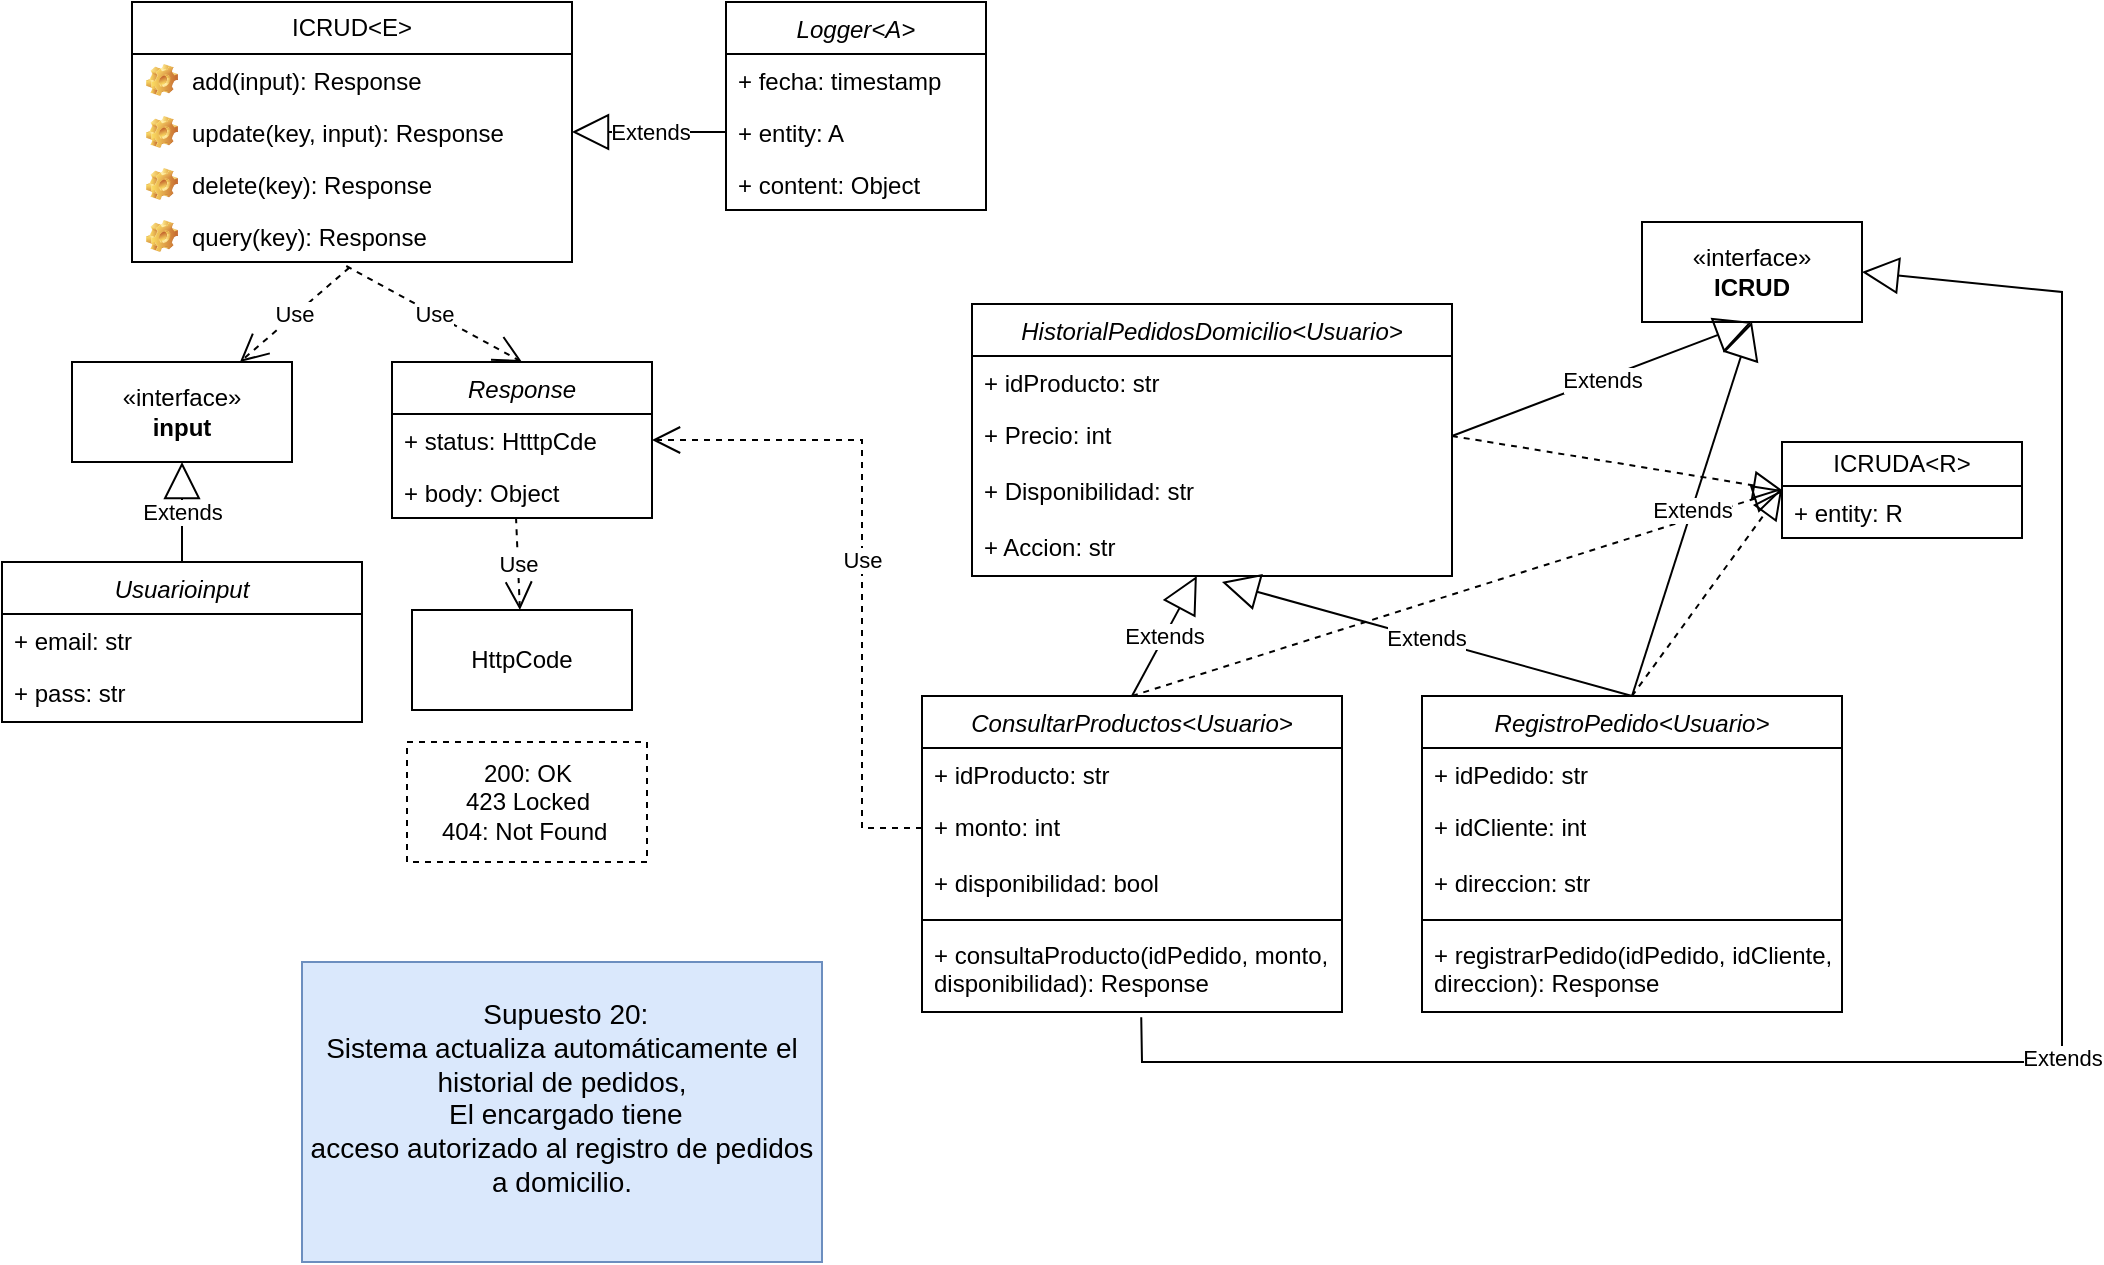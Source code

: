 <mxfile version="28.2.7">
  <diagram id="C5RBs43oDa-KdzZeNtuy" name="Page-1">
    <mxGraphModel dx="2234" dy="698" grid="1" gridSize="10" guides="1" tooltips="1" connect="1" arrows="1" fold="1" page="1" pageScale="1" pageWidth="827" pageHeight="1169" math="0" shadow="0">
      <root>
        <mxCell id="WIyWlLk6GJQsqaUBKTNV-0" />
        <mxCell id="WIyWlLk6GJQsqaUBKTNV-1" parent="WIyWlLk6GJQsqaUBKTNV-0" />
        <mxCell id="mto7gTMof2H8NNvHt07F-1" value="&lt;font style=&quot;font-size: 14px;&quot;&gt;&amp;nbsp;Supuesto 20:&lt;/font&gt;&lt;div&gt;&lt;font style=&quot;font-size: 14px;&quot;&gt;&amp;nbsp;&lt;/font&gt;&lt;span style=&quot;background-color: transparent; color: light-dark(rgb(0, 0, 0), rgb(255, 255, 255));&quot;&gt;&lt;font style=&quot;font-size: 14px;&quot;&gt;Sistema actualiza automáticamente el&amp;nbsp;&lt;/font&gt;&lt;/span&gt;&lt;/div&gt;&lt;div&gt;&lt;span style=&quot;background-color: transparent; color: light-dark(rgb(0, 0, 0), rgb(255, 255, 255));&quot;&gt;&lt;font style=&quot;font-size: 14px;&quot;&gt;historial de pedidos,&lt;/font&gt;&lt;/span&gt;&lt;/div&gt;&lt;div&gt;&lt;span style=&quot;background-color: transparent; color: light-dark(rgb(0, 0, 0), rgb(255, 255, 255));&quot;&gt;&lt;font style=&quot;font-size: 14px;&quot;&gt;&amp;nbsp;El encargado tiene&lt;br&gt; acceso autorizado al registro de pedidos a domicilio.&lt;/font&gt;&lt;/span&gt;&lt;/div&gt;&lt;div&gt;&lt;div&gt;&lt;span style=&quot;background-color: transparent; text-wrap-mode: nowrap; color: rgba(0, 0, 0, 0); font-family: monospace; font-size: 0px;&quot;&gt;%3CmxGraphModel%3E%3Croot%3E%3CmxCell%20id%3D%220%22%2F%3E%3CmxCell%20id%3D%221%22%20parent%3D%220%22%2F%3E%3CmxCell%20id%3D%222%22%20value%3D%22%26lt%3Bfont%20style%3D%26quot%3Bfont-size%3A%2014px%3B%26quot%3B%26gt%3B%26amp%3Bnbsp%3BSupuesto%2016%3A%26lt%3B%2Ffont%26gt%3B%26lt%3Bdiv%26gt%3B%26amp%3Bnbsp%3B%26lt%3Bfont%20style%3D%26quot%3Bfont-size%3A%2014px%3B%26quot%3B%26gt%3BEl%20encargado%20adquiere%20una%20lista%20de%26amp%3Bnbsp%3B%26lt%3B%2Ffont%26gt%3B%26lt%3B%2Fdiv%26gt%3B%26lt%3Bdiv%26gt%3B%26lt%3Bfont%20style%3D%26quot%3Bfont-size%3A%2014px%3B%26quot%3B%26gt%3Btodos%20los%20pedidos%20a%20despachar%2C%26amp%3Bnbsp%3B%26lt%3B%2Ffont%26gt%3B%26lt%3B%2Fdiv%26gt%3B%26lt%3Bdiv%26gt%3B%26lt%3Bfont%20style%3D%26quot%3Bfont-size%3A%2014px%3B%26quot%3B%26gt%3Bel%20cual%20se%26lt%3Bbr%26gt%3B%20actualizar%C3%A1%20a%20medida%20que%20entregue%20y%20lleguen%20m%C3%A1s%20pedidos.%26lt%3B%2Ffont%26gt%3B%26lt%3B%2Fdiv%26gt%3B%22%20style%3D%22html%3D1%3BwhiteSpace%3Dwrap%3BfillColor%3D%23dae8fc%3BstrokeColor%3D%236c8ebf%3B%22%20vertex%3D%221%22%20parent%3D%221%22%3E%3CmxGeometry%20x%3D%22405%22%20y%3D%22540%22%20width%3D%22290%22%20height%3D%22115%22%20as%3D%22geometry%22%2F%3E%3C%2FmxCell%3E%3C%2Froot%3E%3C%2FmxGraphModel%3E&lt;/span&gt;&lt;span style=&quot;background-color: transparent; text-wrap-mode: nowrap; color: rgba(0, 0, 0, 0); font-family: monospace; font-size: 0px;&quot;&gt;%3CmxGraphModel%3E%3Croot%3E%3CmxCell%20id%3D%220%22%2F%3E%3CmxCell%20id%3D%221%22%20parent%3D%220%22%2F%3E%3CmxCell%20id%3D%222%22%20value%3D%22%26lt%3Bfont%20style%3D%26quot%3Bfont-size%3A%2014px%3B%26quot%3B%26gt%3B%26amp%3Bnbsp%3BSupuesto%2016%3A%26lt%3B%2Ffont%26gt%3B%26lt%3Bdiv%26gt%3B%26amp%3Bnbsp%3B%26lt%3Bfont%20style%3D%26quot%3Bfont-size%3A%2014px%3B%26quot%3B%26gt%3BEl%20encargado%20adquiere%20una%20lista%20de%26amp%3Bnbsp%3B%26lt%3B%2Ffont%26gt%3B%26lt%3B%2Fdiv%26gt%3B%26lt%3Bdiv%26gt%3B%26lt%3Bfont%20style%3D%26quot%3Bfont-size%3A%2014px%3B%26quot%3B%26gt%3Btodos%20los%20pedidos%20a%20despachar%2C%26amp%3Bnbsp%3B%26lt%3B%2Ffont%26gt%3B%26lt%3B%2Fdiv%26gt%3B%26lt%3Bdiv%26gt%3B%26lt%3Bfont%20style%3D%26quot%3Bfont-size%3A%2014px%3B%26quot%3B%26gt%3Bel%20cual%20se%26lt%3Bbr%26gt%3B%20actualizar%C3%A1%20a%20medida%20que%20entregue%20y%20lleguen%20m%C3%A1s%20pedidos.%26lt%3B%2Ffont%26gt%3B%26lt%3B%2Fdiv%26gt%3B%22%20style%3D%22html%3D1%3BwhiteSpace%3Dwrap%3BfillColor%3D%23dae8fc%3BstrokeColor%3D%236c8ebf%3B%22%20vertex%3D%221%22%20parent%3D%221%22%3E%3CmxGeometry%20x%3D%22405%22%20y%3D%22540%22%20width%3D%22290%22%20height%3D%22115%22%20as%3D%22geometry%22%2F%3E%3C%2FmxCell%3E%3C%2Froot%3E%3C%2FmxGraphModel%3E&lt;/span&gt;&lt;span style=&quot;background-color: transparent; text-wrap-mode: nowrap; color: rgba(0, 0, 0, 0); font-family: monospace; font-size: 0px;&quot;&gt;%3CmxGraphModel%3E%3Croot%3E%3CmxCell%20id%3D%220%22%2F%3E%3CmxCell%20id%3D%221%22%20parent%3D%220%22%2F%3E%3CmxCell%20id%3D%222%22%20value%3D%22%26lt%3Bfont%20style%3D%26quot%3Bfont-size%3A%2014px%3B%26quot%3B%26gt%3B%26amp%3Bnbsp%3BSupuesto%2016%3A%26lt%3B%2Ffont%26gt%3B%26lt%3Bdiv%26gt%3B%26amp%3Bnbsp%3B%26lt%3Bfont%20style%3D%26quot%3Bfont-size%3A%2014px%3B%26quot%3B%26gt%3BEl%20encargado%20adquiere%20una%20lista%20de%26amp%3Bnbsp%3B%26lt%3B%2Ffont%26gt%3B%26lt%3B%2Fdiv%26gt%3B%26lt%3Bdiv%26gt%3B%26lt%3Bfont%20style%3D%26quot%3Bfont-size%3A%2014px%3B%26quot%3B%26gt%3Btodos%20los%20pedidos%20a%20despachar%2C%26amp%3Bnbsp%3B%26lt%3B%2Ffont%26gt%3B%26lt%3B%2Fdiv%26gt%3B%26lt%3Bdiv%26gt%3B%26lt%3Bfont%20style%3D%26quot%3Bfont-size%3A%2014px%3B%26quot%3B%26gt%3Bel%20cual%20se%26lt%3Bbr%26gt%3B%20actualizar%C3%A1%20a%20medida%20que%20entregue%20y%20lleguen%20m%C3%A1s%20pedidos.%26lt%3B%2Ffont%26gt%3B%26lt%3B%2Fdiv%26gt%3B%22%20style%3D%22html%3D1%3BwhiteSpace%3Dwrap%3BfillColor%3D%23dae8fc%3BstrokeColor%3D%236c8ebf%3B%22%20vertex%3D%221%22%20parent%3D%221%22%3E%3CmxGeometry%20x%3D%22405%22%20y%3D%22540%22%20width%3D%22290%22%20height%3D%22115%22%20as%3D%22geometry%22%2F%3E%3C%2FmxCell%3E%3C%2Froot%3E%3C%2FmxGraphModel%3E&lt;/span&gt;&lt;span style=&quot;background-color: transparent; text-wrap-mode: nowrap; color: rgba(0, 0, 0, 0); font-family: monospace; font-size: 0px;&quot;&gt;%3CmxGraphModel%3E%3Croot%3E%3CmxCell%20id%3D%220%22%2F%3E%3CmxCell%20id%3D%221%22%20parent%3D%220%22%2F%3E%3CmxCell%20id%3D%222%22%20value%3D%22%26lt%3Bfont%20style%3D%26quot%3Bfont-size%3A%2014px%3B%26quot%3B%26gt%3B%26amp%3Bnbsp%3BSupuesto%2016%3A%26lt%3B%2Ffont%26gt%3B%26lt%3Bdiv%26gt%3B%26amp%3Bnbsp%3B%26lt%3Bfont%20style%3D%26quot%3Bfont-size%3A%2014px%3B%26quot%3B%26gt%3BEl%20encargado%20adquiere%20una%20lista%20de%26amp%3Bnbsp%3B%26lt%3B%2Ffont%26gt%3B%26lt%3B%2Fdiv%26gt%3B%26lt%3Bdiv%26gt%3B%26lt%3Bfont%20style%3D%26quot%3Bfont-size%3A%2014px%3B%26quot%3B%26gt%3Btodos%20los%20pedidos%20a%20despachar%2C%26amp%3Bnbsp%3B%26lt%3B%2Ffont%26gt%3B%26lt%3B%2Fdiv%26gt%3B%26lt%3Bdiv%26gt%3B%26lt%3Bfont%20style%3D%26quot%3Bfont-size%3A%2014px%3B%26quot%3B%26gt%3Bel%20cual%20se%26lt%3Bbr%26gt%3B%20actualizar%C3%A1%20a%20medida%20que%20entregue%20y%20lleguen%20m%C3%A1s%20pedidos.%26lt%3B%2Ffont%26gt%3B%26lt%3B%2Fdiv%26gt%3B%22%20style%3D%22html%3D1%3BwhiteSpace%3Dwrap%3BfillColor%3D%23dae8fc%3BstrokeColor%3D%236c8ebf%3B%22%20vertex%3D%221%22%20parent%3D%221%22%3E%3CmxGeometry%20x%3D%22405%22%20y%3D%22540%22%20width%3D%22290%22%20height%3D%22115%22%20as%3D%22geometry%22%2F%3E%3C%2FmxCell%3E%3C%2Froot%3E%3C%2FmxGraphModel%3E&lt;/span&gt;&lt;span style=&quot;background-color: transparent; text-wrap-mode: nowrap; color: rgba(0, 0, 0, 0); font-family: monospace; font-size: 0px;&quot;&gt;%3CmxGraphModel%3E%3Croot%3E%3CmxCell%20id%3D%220%22%2F%3E%3CmxCell%20id%3D%221%22%20parent%3D%220%22%2F%3E%3CmxCell%20id%3D%222%22%20value%3D%22%26lt%3Bfont%20style%3D%26quot%3Bfont-size%3A%2014px%3B%26quot%3B%26gt%3B%26amp%3Bnbsp%3BSupuesto%2016%3A%26lt%3B%2Ffont%26gt%3B%26lt%3Bdiv%26gt%3B%26amp%3Bnbsp%3B%26lt%3Bfont%20style%3D%26quot%3Bfont-size%3A%2014px%3B%26quot%3B%26gt%3BEl%20encargado%20adquiere%20una%20lista%20de%26amp%3Bnbsp%3B%26lt%3B%2Ffont%26gt%3B%26lt%3B%2Fdiv%26gt%3B%26lt%3Bdiv%26gt%3B%26lt%3Bfont%20style%3D%26quot%3Bfont-size%3A%2014px%3B%26quot%3B%26gt%3Btodos%20los%20pedidos%20a%20despachar%2C%26amp%3Bnbsp%3B%26lt%3B%2Ffont%26gt%3B%26lt%3B%2Fdiv%26gt%3B%26lt%3Bdiv%26gt%3B%26lt%3Bfont%20style%3D%26quot%3Bfont-size%3A%2014px%3B%26quot%3B%26gt%3Bel%20cual%20se%26lt%3Bbr%26gt%3B%20actualizar%C3%A1%20a%20medida%20que%20entregue%20y%20lleguen%20m%C3%A1s%20pedidos.%26lt%3B%2Ffont%26gt%3B%26lt%3B%2Fdiv%26gt%3B%22%20style%3D%22html%3D1%3BwhiteSpace%3Dwrap%3BfillColor%3D%23dae8fc%3BstrokeColor%3D%236c8ebf%3B%22%20vertex%3D%221%22%20parent%3D%221%22%3E%3CmxGeometry%20x%3D%22405%22%20y%3D%22540%22%20width%3D%22290%22%20height%3D%22115%22%20as%3D%22geometry%22%2F%3E%3C%2FmxCell%3E%3C%2Froot%3E%3C%2FmxGraphModel%3E&lt;/span&gt;&lt;/div&gt;&lt;/div&gt;" style="html=1;whiteSpace=wrap;fillColor=#dae8fc;strokeColor=#6c8ebf;align=center;" vertex="1" parent="WIyWlLk6GJQsqaUBKTNV-1">
          <mxGeometry x="140" y="560" width="260" height="150" as="geometry" />
        </mxCell>
        <mxCell id="mto7gTMof2H8NNvHt07F-87" value="ICRUD&amp;lt;E&amp;gt;" style="swimlane;fontStyle=0;childLayout=stackLayout;horizontal=1;startSize=26;fillColor=none;horizontalStack=0;resizeParent=1;resizeParentMax=0;resizeLast=0;collapsible=1;marginBottom=0;whiteSpace=wrap;html=1;" vertex="1" parent="WIyWlLk6GJQsqaUBKTNV-1">
          <mxGeometry x="55" y="80" width="220" height="130" as="geometry" />
        </mxCell>
        <mxCell id="mto7gTMof2H8NNvHt07F-88" value="add(input): Response" style="label;fontStyle=0;strokeColor=none;fillColor=none;align=left;verticalAlign=top;overflow=hidden;spacingLeft=28;spacingRight=4;rotatable=0;points=[[0,0.5],[1,0.5]];portConstraint=eastwest;imageWidth=16;imageHeight=16;whiteSpace=wrap;html=1;image=img/clipart/Gear_128x128.png" vertex="1" parent="mto7gTMof2H8NNvHt07F-87">
          <mxGeometry y="26" width="220" height="26" as="geometry" />
        </mxCell>
        <mxCell id="mto7gTMof2H8NNvHt07F-89" value="update(key, input): Response" style="label;fontStyle=0;strokeColor=none;fillColor=none;align=left;verticalAlign=top;overflow=hidden;spacingLeft=28;spacingRight=4;rotatable=0;points=[[0,0.5],[1,0.5]];portConstraint=eastwest;imageWidth=16;imageHeight=16;whiteSpace=wrap;html=1;image=img/clipart/Gear_128x128.png" vertex="1" parent="mto7gTMof2H8NNvHt07F-87">
          <mxGeometry y="52" width="220" height="26" as="geometry" />
        </mxCell>
        <mxCell id="mto7gTMof2H8NNvHt07F-90" value="delete(key): Response" style="label;fontStyle=0;strokeColor=none;fillColor=none;align=left;verticalAlign=top;overflow=hidden;spacingLeft=28;spacingRight=4;rotatable=0;points=[[0,0.5],[1,0.5]];portConstraint=eastwest;imageWidth=16;imageHeight=16;whiteSpace=wrap;html=1;image=img/clipart/Gear_128x128.png" vertex="1" parent="mto7gTMof2H8NNvHt07F-87">
          <mxGeometry y="78" width="220" height="26" as="geometry" />
        </mxCell>
        <mxCell id="mto7gTMof2H8NNvHt07F-91" value="query(key): Response" style="label;fontStyle=0;strokeColor=none;fillColor=none;align=left;verticalAlign=top;overflow=hidden;spacingLeft=28;spacingRight=4;rotatable=0;points=[[0,0.5],[1,0.5]];portConstraint=eastwest;imageWidth=16;imageHeight=16;whiteSpace=wrap;html=1;image=img/clipart/Gear_128x128.png" vertex="1" parent="mto7gTMof2H8NNvHt07F-87">
          <mxGeometry y="104" width="220" height="26" as="geometry" />
        </mxCell>
        <mxCell id="mto7gTMof2H8NNvHt07F-92" value="«interface»&lt;br&gt;&lt;b&gt;input&lt;/b&gt;" style="html=1;whiteSpace=wrap;" vertex="1" parent="WIyWlLk6GJQsqaUBKTNV-1">
          <mxGeometry x="25" y="260" width="110" height="50" as="geometry" />
        </mxCell>
        <mxCell id="mto7gTMof2H8NNvHt07F-93" value="Use" style="endArrow=open;endSize=12;dashed=1;html=1;rounded=0;exitX=0.494;exitY=1.108;exitDx=0;exitDy=0;exitPerimeter=0;" edge="1" parent="WIyWlLk6GJQsqaUBKTNV-1" source="mto7gTMof2H8NNvHt07F-91" target="mto7gTMof2H8NNvHt07F-92">
          <mxGeometry width="160" relative="1" as="geometry">
            <mxPoint x="205" y="310" as="sourcePoint" />
            <mxPoint x="125" y="300" as="targetPoint" />
          </mxGeometry>
        </mxCell>
        <mxCell id="mto7gTMof2H8NNvHt07F-94" value="Usuarioinput" style="swimlane;fontStyle=2;align=center;verticalAlign=top;childLayout=stackLayout;horizontal=1;startSize=26;horizontalStack=0;resizeParent=1;resizeLast=0;collapsible=1;marginBottom=0;rounded=0;shadow=0;strokeWidth=1;" vertex="1" parent="WIyWlLk6GJQsqaUBKTNV-1">
          <mxGeometry x="-10" y="360" width="180" height="80" as="geometry">
            <mxRectangle x="230" y="140" width="160" height="26" as="alternateBounds" />
          </mxGeometry>
        </mxCell>
        <mxCell id="mto7gTMof2H8NNvHt07F-95" value="+ email: str" style="text;strokeColor=none;fillColor=none;align=left;verticalAlign=top;spacingLeft=4;spacingRight=4;overflow=hidden;rotatable=0;points=[[0,0.5],[1,0.5]];portConstraint=eastwest;whiteSpace=wrap;html=1;" vertex="1" parent="mto7gTMof2H8NNvHt07F-94">
          <mxGeometry y="26" width="180" height="26" as="geometry" />
        </mxCell>
        <mxCell id="mto7gTMof2H8NNvHt07F-96" value="+ pass: str" style="text;strokeColor=none;fillColor=none;align=left;verticalAlign=top;spacingLeft=4;spacingRight=4;overflow=hidden;rotatable=0;points=[[0,0.5],[1,0.5]];portConstraint=eastwest;whiteSpace=wrap;html=1;" vertex="1" parent="mto7gTMof2H8NNvHt07F-94">
          <mxGeometry y="52" width="180" height="26" as="geometry" />
        </mxCell>
        <mxCell id="mto7gTMof2H8NNvHt07F-97" value="Extends" style="endArrow=block;endSize=16;endFill=0;html=1;rounded=0;exitX=0.5;exitY=0;exitDx=0;exitDy=0;entryX=0.5;entryY=1;entryDx=0;entryDy=0;" edge="1" parent="WIyWlLk6GJQsqaUBKTNV-1" source="mto7gTMof2H8NNvHt07F-94" target="mto7gTMof2H8NNvHt07F-92">
          <mxGeometry width="160" relative="1" as="geometry">
            <mxPoint x="255" y="310" as="sourcePoint" />
            <mxPoint x="415" y="310" as="targetPoint" />
          </mxGeometry>
        </mxCell>
        <mxCell id="mto7gTMof2H8NNvHt07F-98" value="Response" style="swimlane;fontStyle=2;align=center;verticalAlign=top;childLayout=stackLayout;horizontal=1;startSize=26;horizontalStack=0;resizeParent=1;resizeLast=0;collapsible=1;marginBottom=0;rounded=0;shadow=0;strokeWidth=1;" vertex="1" parent="WIyWlLk6GJQsqaUBKTNV-1">
          <mxGeometry x="185" y="260" width="130" height="78" as="geometry">
            <mxRectangle x="230" y="140" width="160" height="26" as="alternateBounds" />
          </mxGeometry>
        </mxCell>
        <mxCell id="mto7gTMof2H8NNvHt07F-99" value="+ status: HtttpCde" style="text;strokeColor=none;fillColor=none;align=left;verticalAlign=top;spacingLeft=4;spacingRight=4;overflow=hidden;rotatable=0;points=[[0,0.5],[1,0.5]];portConstraint=eastwest;whiteSpace=wrap;html=1;" vertex="1" parent="mto7gTMof2H8NNvHt07F-98">
          <mxGeometry y="26" width="130" height="26" as="geometry" />
        </mxCell>
        <mxCell id="mto7gTMof2H8NNvHt07F-100" value="+ body: Object" style="text;strokeColor=none;fillColor=none;align=left;verticalAlign=top;spacingLeft=4;spacingRight=4;overflow=hidden;rotatable=0;points=[[0,0.5],[1,0.5]];portConstraint=eastwest;whiteSpace=wrap;html=1;" vertex="1" parent="mto7gTMof2H8NNvHt07F-98">
          <mxGeometry y="52" width="130" height="26" as="geometry" />
        </mxCell>
        <mxCell id="mto7gTMof2H8NNvHt07F-101" value="Use" style="endArrow=open;endSize=12;dashed=1;html=1;rounded=0;entryX=0.5;entryY=0;entryDx=0;entryDy=0;exitX=0.487;exitY=1.077;exitDx=0;exitDy=0;exitPerimeter=0;" edge="1" parent="WIyWlLk6GJQsqaUBKTNV-1" source="mto7gTMof2H8NNvHt07F-91" target="mto7gTMof2H8NNvHt07F-98">
          <mxGeometry width="160" relative="1" as="geometry">
            <mxPoint x="165" y="220" as="sourcePoint" />
            <mxPoint x="145" y="267" as="targetPoint" />
          </mxGeometry>
        </mxCell>
        <mxCell id="mto7gTMof2H8NNvHt07F-102" value="HttpCode" style="html=1;whiteSpace=wrap;" vertex="1" parent="WIyWlLk6GJQsqaUBKTNV-1">
          <mxGeometry x="195" y="384" width="110" height="50" as="geometry" />
        </mxCell>
        <mxCell id="mto7gTMof2H8NNvHt07F-103" value="Use" style="endArrow=open;endSize=12;dashed=1;html=1;rounded=0;exitX=0.477;exitY=0.985;exitDx=0;exitDy=0;exitPerimeter=0;" edge="1" parent="WIyWlLk6GJQsqaUBKTNV-1" source="mto7gTMof2H8NNvHt07F-100" target="mto7gTMof2H8NNvHt07F-102">
          <mxGeometry width="160" relative="1" as="geometry">
            <mxPoint x="480" y="340" as="sourcePoint" />
            <mxPoint x="425" y="387" as="targetPoint" />
          </mxGeometry>
        </mxCell>
        <mxCell id="mto7gTMof2H8NNvHt07F-104" value="«interface»&lt;br&gt;&lt;b&gt;ICRUD&lt;/b&gt;" style="html=1;whiteSpace=wrap;" vertex="1" parent="WIyWlLk6GJQsqaUBKTNV-1">
          <mxGeometry x="810" y="190" width="110" height="50" as="geometry" />
        </mxCell>
        <mxCell id="mto7gTMof2H8NNvHt07F-106" value="Use" style="endArrow=open;endSize=12;dashed=1;html=1;rounded=0;entryX=1;entryY=0.5;entryDx=0;entryDy=0;exitX=0;exitY=0.5;exitDx=0;exitDy=0;" edge="1" parent="WIyWlLk6GJQsqaUBKTNV-1" source="mto7gTMof2H8NNvHt07F-120" target="mto7gTMof2H8NNvHt07F-99">
          <mxGeometry width="160" relative="1" as="geometry">
            <mxPoint x="420" y="299" as="sourcePoint" />
            <mxPoint x="473" y="388" as="targetPoint" />
            <Array as="points">
              <mxPoint x="420" y="493" />
              <mxPoint x="420" y="299" />
            </Array>
          </mxGeometry>
        </mxCell>
        <mxCell id="mto7gTMof2H8NNvHt07F-107" value="Logger&lt;A&gt;" style="swimlane;fontStyle=2;align=center;verticalAlign=top;childLayout=stackLayout;horizontal=1;startSize=26;horizontalStack=0;resizeParent=1;resizeLast=0;collapsible=1;marginBottom=0;rounded=0;shadow=0;strokeWidth=1;" vertex="1" parent="WIyWlLk6GJQsqaUBKTNV-1">
          <mxGeometry x="352" y="80" width="130" height="104" as="geometry">
            <mxRectangle x="230" y="140" width="160" height="26" as="alternateBounds" />
          </mxGeometry>
        </mxCell>
        <mxCell id="mto7gTMof2H8NNvHt07F-108" value="+ fecha: timestamp" style="text;strokeColor=none;fillColor=none;align=left;verticalAlign=top;spacingLeft=4;spacingRight=4;overflow=hidden;rotatable=0;points=[[0,0.5],[1,0.5]];portConstraint=eastwest;whiteSpace=wrap;html=1;" vertex="1" parent="mto7gTMof2H8NNvHt07F-107">
          <mxGeometry y="26" width="130" height="26" as="geometry" />
        </mxCell>
        <mxCell id="mto7gTMof2H8NNvHt07F-109" value="+ entity: A" style="text;strokeColor=none;fillColor=none;align=left;verticalAlign=top;spacingLeft=4;spacingRight=4;overflow=hidden;rotatable=0;points=[[0,0.5],[1,0.5]];portConstraint=eastwest;whiteSpace=wrap;html=1;" vertex="1" parent="mto7gTMof2H8NNvHt07F-107">
          <mxGeometry y="52" width="130" height="26" as="geometry" />
        </mxCell>
        <mxCell id="mto7gTMof2H8NNvHt07F-110" value="+ content: Object" style="text;strokeColor=none;fillColor=none;align=left;verticalAlign=top;spacingLeft=4;spacingRight=4;overflow=hidden;rotatable=0;points=[[0,0.5],[1,0.5]];portConstraint=eastwest;whiteSpace=wrap;html=1;" vertex="1" parent="mto7gTMof2H8NNvHt07F-107">
          <mxGeometry y="78" width="130" height="26" as="geometry" />
        </mxCell>
        <mxCell id="mto7gTMof2H8NNvHt07F-111" value="Extends" style="endArrow=block;endSize=16;endFill=0;html=1;rounded=0;exitX=0;exitY=0.5;exitDx=0;exitDy=0;" edge="1" parent="WIyWlLk6GJQsqaUBKTNV-1" source="mto7gTMof2H8NNvHt07F-109">
          <mxGeometry width="160" relative="1" as="geometry">
            <mxPoint x="295" y="324" as="sourcePoint" />
            <mxPoint x="275" y="145" as="targetPoint" />
          </mxGeometry>
        </mxCell>
        <mxCell id="mto7gTMof2H8NNvHt07F-117" value="200: OK&lt;div&gt;423 Locked&lt;br&gt;&lt;div&gt;404: Not Found&amp;nbsp;&lt;/div&gt;&lt;/div&gt;" style="html=1;whiteSpace=wrap;dashed=1;" vertex="1" parent="WIyWlLk6GJQsqaUBKTNV-1">
          <mxGeometry x="192.5" y="450" width="120" height="60" as="geometry" />
        </mxCell>
        <mxCell id="mto7gTMof2H8NNvHt07F-118" value="ConsultarProductos&lt;Usuario&gt;" style="swimlane;fontStyle=2;align=center;verticalAlign=top;childLayout=stackLayout;horizontal=1;startSize=26;horizontalStack=0;resizeParent=1;resizeLast=0;collapsible=1;marginBottom=0;rounded=0;shadow=0;strokeWidth=1;" vertex="1" parent="WIyWlLk6GJQsqaUBKTNV-1">
          <mxGeometry x="450" y="427" width="210" height="158" as="geometry">
            <mxRectangle x="230" y="140" width="160" height="26" as="alternateBounds" />
          </mxGeometry>
        </mxCell>
        <mxCell id="mto7gTMof2H8NNvHt07F-119" value="+ idProducto: str" style="text;strokeColor=none;fillColor=none;align=left;verticalAlign=top;spacingLeft=4;spacingRight=4;overflow=hidden;rotatable=0;points=[[0,0.5],[1,0.5]];portConstraint=eastwest;whiteSpace=wrap;html=1;" vertex="1" parent="mto7gTMof2H8NNvHt07F-118">
          <mxGeometry y="26" width="210" height="26" as="geometry" />
        </mxCell>
        <mxCell id="mto7gTMof2H8NNvHt07F-120" value="+ monto: int" style="text;strokeColor=none;fillColor=none;align=left;verticalAlign=top;spacingLeft=4;spacingRight=4;overflow=hidden;rotatable=0;points=[[0,0.5],[1,0.5]];portConstraint=eastwest;whiteSpace=wrap;html=1;" vertex="1" parent="mto7gTMof2H8NNvHt07F-118">
          <mxGeometry y="52" width="210" height="28" as="geometry" />
        </mxCell>
        <mxCell id="mto7gTMof2H8NNvHt07F-121" value="+ disponibilidad: bool" style="text;strokeColor=none;fillColor=none;align=left;verticalAlign=top;spacingLeft=4;spacingRight=4;overflow=hidden;rotatable=0;points=[[0,0.5],[1,0.5]];portConstraint=eastwest;whiteSpace=wrap;html=1;" vertex="1" parent="mto7gTMof2H8NNvHt07F-118">
          <mxGeometry y="80" width="210" height="28" as="geometry" />
        </mxCell>
        <mxCell id="mto7gTMof2H8NNvHt07F-122" value="" style="line;html=1;strokeWidth=1;align=left;verticalAlign=middle;spacingTop=-1;spacingLeft=3;spacingRight=3;rotatable=0;labelPosition=right;points=[];portConstraint=eastwest;" vertex="1" parent="mto7gTMof2H8NNvHt07F-118">
          <mxGeometry y="108" width="210" height="8" as="geometry" />
        </mxCell>
        <mxCell id="mto7gTMof2H8NNvHt07F-123" value="+ consultaProducto(idPedido, monto, disponibilidad): Response" style="text;strokeColor=none;fillColor=none;align=left;verticalAlign=top;spacingLeft=4;spacingRight=4;overflow=hidden;rotatable=0;points=[[0,0.5],[1,0.5]];portConstraint=eastwest;whiteSpace=wrap;html=1;" vertex="1" parent="mto7gTMof2H8NNvHt07F-118">
          <mxGeometry y="116" width="210" height="42" as="geometry" />
        </mxCell>
        <mxCell id="mto7gTMof2H8NNvHt07F-124" value="HistorialPedidosDomicilio&lt;Usuario&gt;" style="swimlane;fontStyle=2;align=center;verticalAlign=top;childLayout=stackLayout;horizontal=1;startSize=26;horizontalStack=0;resizeParent=1;resizeLast=0;collapsible=1;marginBottom=0;rounded=0;shadow=0;strokeWidth=1;" vertex="1" parent="WIyWlLk6GJQsqaUBKTNV-1">
          <mxGeometry x="475" y="231" width="240" height="136" as="geometry">
            <mxRectangle x="230" y="140" width="160" height="26" as="alternateBounds" />
          </mxGeometry>
        </mxCell>
        <mxCell id="mto7gTMof2H8NNvHt07F-125" value="+ idProducto: str" style="text;strokeColor=none;fillColor=none;align=left;verticalAlign=top;spacingLeft=4;spacingRight=4;overflow=hidden;rotatable=0;points=[[0,0.5],[1,0.5]];portConstraint=eastwest;whiteSpace=wrap;html=1;" vertex="1" parent="mto7gTMof2H8NNvHt07F-124">
          <mxGeometry y="26" width="240" height="26" as="geometry" />
        </mxCell>
        <mxCell id="mto7gTMof2H8NNvHt07F-126" value="+ Precio: int" style="text;strokeColor=none;fillColor=none;align=left;verticalAlign=top;spacingLeft=4;spacingRight=4;overflow=hidden;rotatable=0;points=[[0,0.5],[1,0.5]];portConstraint=eastwest;whiteSpace=wrap;html=1;" vertex="1" parent="mto7gTMof2H8NNvHt07F-124">
          <mxGeometry y="52" width="240" height="28" as="geometry" />
        </mxCell>
        <mxCell id="mto7gTMof2H8NNvHt07F-127" value="+ Disponibilidad: str" style="text;strokeColor=none;fillColor=none;align=left;verticalAlign=top;spacingLeft=4;spacingRight=4;overflow=hidden;rotatable=0;points=[[0,0.5],[1,0.5]];portConstraint=eastwest;whiteSpace=wrap;html=1;" vertex="1" parent="mto7gTMof2H8NNvHt07F-124">
          <mxGeometry y="80" width="240" height="28" as="geometry" />
        </mxCell>
        <mxCell id="mto7gTMof2H8NNvHt07F-128" value="+ Accion: str" style="text;strokeColor=none;fillColor=none;align=left;verticalAlign=top;spacingLeft=4;spacingRight=4;overflow=hidden;rotatable=0;points=[[0,0.5],[1,0.5]];portConstraint=eastwest;whiteSpace=wrap;html=1;" vertex="1" parent="mto7gTMof2H8NNvHt07F-124">
          <mxGeometry y="108" width="240" height="28" as="geometry" />
        </mxCell>
        <mxCell id="mto7gTMof2H8NNvHt07F-129" value="Extends" style="endArrow=block;endSize=16;endFill=0;html=1;rounded=0;exitX=1;exitY=0.5;exitDx=0;exitDy=0;entryX=0.5;entryY=1;entryDx=0;entryDy=0;" edge="1" parent="WIyWlLk6GJQsqaUBKTNV-1" source="mto7gTMof2H8NNvHt07F-126" target="mto7gTMof2H8NNvHt07F-104">
          <mxGeometry width="160" relative="1" as="geometry">
            <mxPoint x="560" y="284" as="sourcePoint" />
            <mxPoint x="620" y="170" as="targetPoint" />
            <Array as="points" />
          </mxGeometry>
        </mxCell>
        <mxCell id="mto7gTMof2H8NNvHt07F-131" value="Extends" style="endArrow=block;endSize=16;endFill=0;html=1;rounded=0;exitX=0.5;exitY=0;exitDx=0;exitDy=0;" edge="1" parent="WIyWlLk6GJQsqaUBKTNV-1" source="mto7gTMof2H8NNvHt07F-118" target="mto7gTMof2H8NNvHt07F-128">
          <mxGeometry width="160" relative="1" as="geometry">
            <mxPoint x="819" y="531" as="sourcePoint" />
            <mxPoint x="819" y="370" as="targetPoint" />
            <Array as="points" />
          </mxGeometry>
        </mxCell>
        <mxCell id="mto7gTMof2H8NNvHt07F-132" value="ICRUDA&amp;lt;R&amp;gt;" style="swimlane;fontStyle=0;childLayout=stackLayout;horizontal=1;startSize=22;fillColor=none;horizontalStack=0;resizeParent=1;resizeParentMax=0;resizeLast=0;collapsible=1;marginBottom=0;whiteSpace=wrap;html=1;" vertex="1" parent="WIyWlLk6GJQsqaUBKTNV-1">
          <mxGeometry x="880" y="300" width="120" height="48" as="geometry" />
        </mxCell>
        <mxCell id="mto7gTMof2H8NNvHt07F-133" value="+ entity: R" style="text;strokeColor=none;fillColor=none;align=left;verticalAlign=top;spacingLeft=4;spacingRight=4;overflow=hidden;rotatable=0;points=[[0,0.5],[1,0.5]];portConstraint=eastwest;whiteSpace=wrap;html=1;" vertex="1" parent="mto7gTMof2H8NNvHt07F-132">
          <mxGeometry y="22" width="120" height="26" as="geometry" />
        </mxCell>
        <mxCell id="mto7gTMof2H8NNvHt07F-137" value="Extends" style="endArrow=block;endSize=16;endFill=0;html=1;rounded=0;exitX=0.522;exitY=1.062;exitDx=0;exitDy=0;entryX=1;entryY=0.5;entryDx=0;entryDy=0;exitPerimeter=0;" edge="1" parent="WIyWlLk6GJQsqaUBKTNV-1" source="mto7gTMof2H8NNvHt07F-123" target="mto7gTMof2H8NNvHt07F-104">
          <mxGeometry width="160" relative="1" as="geometry">
            <mxPoint x="810" y="397" as="sourcePoint" />
            <mxPoint x="820" y="180" as="targetPoint" />
            <Array as="points">
              <mxPoint x="560" y="610" />
              <mxPoint x="1020" y="610" />
              <mxPoint x="1020" y="225" />
            </Array>
          </mxGeometry>
        </mxCell>
        <mxCell id="mto7gTMof2H8NNvHt07F-138" value="RegistroPedido&lt;Usuario&gt;" style="swimlane;fontStyle=2;align=center;verticalAlign=top;childLayout=stackLayout;horizontal=1;startSize=26;horizontalStack=0;resizeParent=1;resizeLast=0;collapsible=1;marginBottom=0;rounded=0;shadow=0;strokeWidth=1;" vertex="1" parent="WIyWlLk6GJQsqaUBKTNV-1">
          <mxGeometry x="700" y="427" width="210" height="158" as="geometry">
            <mxRectangle x="230" y="140" width="160" height="26" as="alternateBounds" />
          </mxGeometry>
        </mxCell>
        <mxCell id="mto7gTMof2H8NNvHt07F-139" value="+ idPedido: str" style="text;strokeColor=none;fillColor=none;align=left;verticalAlign=top;spacingLeft=4;spacingRight=4;overflow=hidden;rotatable=0;points=[[0,0.5],[1,0.5]];portConstraint=eastwest;whiteSpace=wrap;html=1;" vertex="1" parent="mto7gTMof2H8NNvHt07F-138">
          <mxGeometry y="26" width="210" height="26" as="geometry" />
        </mxCell>
        <mxCell id="mto7gTMof2H8NNvHt07F-140" value="+ idCliente: int" style="text;strokeColor=none;fillColor=none;align=left;verticalAlign=top;spacingLeft=4;spacingRight=4;overflow=hidden;rotatable=0;points=[[0,0.5],[1,0.5]];portConstraint=eastwest;whiteSpace=wrap;html=1;" vertex="1" parent="mto7gTMof2H8NNvHt07F-138">
          <mxGeometry y="52" width="210" height="28" as="geometry" />
        </mxCell>
        <mxCell id="mto7gTMof2H8NNvHt07F-141" value="+ direccion: str" style="text;strokeColor=none;fillColor=none;align=left;verticalAlign=top;spacingLeft=4;spacingRight=4;overflow=hidden;rotatable=0;points=[[0,0.5],[1,0.5]];portConstraint=eastwest;whiteSpace=wrap;html=1;" vertex="1" parent="mto7gTMof2H8NNvHt07F-138">
          <mxGeometry y="80" width="210" height="28" as="geometry" />
        </mxCell>
        <mxCell id="mto7gTMof2H8NNvHt07F-142" value="" style="line;html=1;strokeWidth=1;align=left;verticalAlign=middle;spacingTop=-1;spacingLeft=3;spacingRight=3;rotatable=0;labelPosition=right;points=[];portConstraint=eastwest;" vertex="1" parent="mto7gTMof2H8NNvHt07F-138">
          <mxGeometry y="108" width="210" height="8" as="geometry" />
        </mxCell>
        <mxCell id="mto7gTMof2H8NNvHt07F-143" value="+ registrarPedido(idPedido, idCliente, direccion): Response" style="text;strokeColor=none;fillColor=none;align=left;verticalAlign=top;spacingLeft=4;spacingRight=4;overflow=hidden;rotatable=0;points=[[0,0.5],[1,0.5]];portConstraint=eastwest;whiteSpace=wrap;html=1;" vertex="1" parent="mto7gTMof2H8NNvHt07F-138">
          <mxGeometry y="116" width="210" height="42" as="geometry" />
        </mxCell>
        <mxCell id="mto7gTMof2H8NNvHt07F-144" value="Extends" style="endArrow=block;endSize=16;endFill=0;html=1;rounded=0;exitX=0.5;exitY=0;exitDx=0;exitDy=0;" edge="1" parent="WIyWlLk6GJQsqaUBKTNV-1" source="mto7gTMof2H8NNvHt07F-138">
          <mxGeometry width="160" relative="1" as="geometry">
            <mxPoint x="680" y="450" as="sourcePoint" />
            <mxPoint x="600" y="370" as="targetPoint" />
            <Array as="points" />
          </mxGeometry>
        </mxCell>
        <mxCell id="mto7gTMof2H8NNvHt07F-145" value="" style="endArrow=block;dashed=1;endFill=0;endSize=12;html=1;rounded=0;fontSize=12;curved=1;entryX=0;entryY=0.5;entryDx=0;entryDy=0;exitX=0.5;exitY=0;exitDx=0;exitDy=0;" edge="1" parent="WIyWlLk6GJQsqaUBKTNV-1" source="mto7gTMof2H8NNvHt07F-138" target="mto7gTMof2H8NNvHt07F-132">
          <mxGeometry width="160" relative="1" as="geometry">
            <mxPoint x="1025" y="340" as="sourcePoint" />
            <mxPoint x="810" y="394" as="targetPoint" />
          </mxGeometry>
        </mxCell>
        <mxCell id="mto7gTMof2H8NNvHt07F-146" value="" style="endArrow=block;dashed=1;endFill=0;endSize=12;html=1;rounded=0;fontSize=12;curved=1;entryX=0;entryY=0.5;entryDx=0;entryDy=0;exitX=0.5;exitY=0;exitDx=0;exitDy=0;" edge="1" parent="WIyWlLk6GJQsqaUBKTNV-1" source="mto7gTMof2H8NNvHt07F-118" target="mto7gTMof2H8NNvHt07F-132">
          <mxGeometry width="160" relative="1" as="geometry">
            <mxPoint x="870" y="473" as="sourcePoint" />
            <mxPoint x="905" y="400" as="targetPoint" />
          </mxGeometry>
        </mxCell>
        <mxCell id="mto7gTMof2H8NNvHt07F-147" value="" style="endArrow=block;dashed=1;endFill=0;endSize=12;html=1;rounded=0;fontSize=12;curved=1;entryX=0;entryY=0.5;entryDx=0;entryDy=0;exitX=1;exitY=0.5;exitDx=0;exitDy=0;" edge="1" parent="WIyWlLk6GJQsqaUBKTNV-1" source="mto7gTMof2H8NNvHt07F-126" target="mto7gTMof2H8NNvHt07F-132">
          <mxGeometry width="160" relative="1" as="geometry">
            <mxPoint x="770" y="394" as="sourcePoint" />
            <mxPoint x="805" y="310" as="targetPoint" />
          </mxGeometry>
        </mxCell>
        <mxCell id="mto7gTMof2H8NNvHt07F-148" value="Extends" style="endArrow=block;endSize=16;endFill=0;html=1;rounded=0;entryX=0.5;entryY=1;entryDx=0;entryDy=0;exitX=0.5;exitY=0;exitDx=0;exitDy=0;" edge="1" parent="WIyWlLk6GJQsqaUBKTNV-1" source="mto7gTMof2H8NNvHt07F-138" target="mto7gTMof2H8NNvHt07F-104">
          <mxGeometry width="160" relative="1" as="geometry">
            <mxPoint x="810" y="430" as="sourcePoint" />
            <mxPoint x="780" y="380" as="targetPoint" />
            <Array as="points" />
          </mxGeometry>
        </mxCell>
      </root>
    </mxGraphModel>
  </diagram>
</mxfile>
